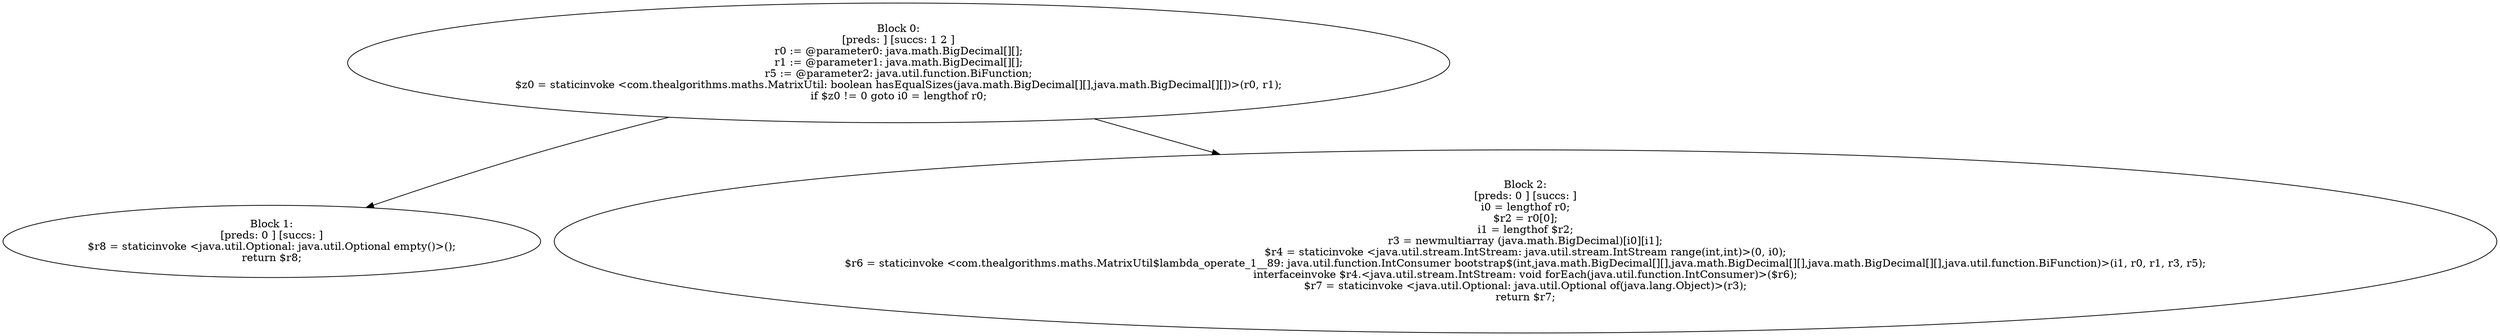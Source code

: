 digraph "unitGraph" {
    "Block 0:
[preds: ] [succs: 1 2 ]
r0 := @parameter0: java.math.BigDecimal[][];
r1 := @parameter1: java.math.BigDecimal[][];
r5 := @parameter2: java.util.function.BiFunction;
$z0 = staticinvoke <com.thealgorithms.maths.MatrixUtil: boolean hasEqualSizes(java.math.BigDecimal[][],java.math.BigDecimal[][])>(r0, r1);
if $z0 != 0 goto i0 = lengthof r0;
"
    "Block 1:
[preds: 0 ] [succs: ]
$r8 = staticinvoke <java.util.Optional: java.util.Optional empty()>();
return $r8;
"
    "Block 2:
[preds: 0 ] [succs: ]
i0 = lengthof r0;
$r2 = r0[0];
i1 = lengthof $r2;
r3 = newmultiarray (java.math.BigDecimal)[i0][i1];
$r4 = staticinvoke <java.util.stream.IntStream: java.util.stream.IntStream range(int,int)>(0, i0);
$r6 = staticinvoke <com.thealgorithms.maths.MatrixUtil$lambda_operate_1__89: java.util.function.IntConsumer bootstrap$(int,java.math.BigDecimal[][],java.math.BigDecimal[][],java.math.BigDecimal[][],java.util.function.BiFunction)>(i1, r0, r1, r3, r5);
interfaceinvoke $r4.<java.util.stream.IntStream: void forEach(java.util.function.IntConsumer)>($r6);
$r7 = staticinvoke <java.util.Optional: java.util.Optional of(java.lang.Object)>(r3);
return $r7;
"
    "Block 0:
[preds: ] [succs: 1 2 ]
r0 := @parameter0: java.math.BigDecimal[][];
r1 := @parameter1: java.math.BigDecimal[][];
r5 := @parameter2: java.util.function.BiFunction;
$z0 = staticinvoke <com.thealgorithms.maths.MatrixUtil: boolean hasEqualSizes(java.math.BigDecimal[][],java.math.BigDecimal[][])>(r0, r1);
if $z0 != 0 goto i0 = lengthof r0;
"->"Block 1:
[preds: 0 ] [succs: ]
$r8 = staticinvoke <java.util.Optional: java.util.Optional empty()>();
return $r8;
";
    "Block 0:
[preds: ] [succs: 1 2 ]
r0 := @parameter0: java.math.BigDecimal[][];
r1 := @parameter1: java.math.BigDecimal[][];
r5 := @parameter2: java.util.function.BiFunction;
$z0 = staticinvoke <com.thealgorithms.maths.MatrixUtil: boolean hasEqualSizes(java.math.BigDecimal[][],java.math.BigDecimal[][])>(r0, r1);
if $z0 != 0 goto i0 = lengthof r0;
"->"Block 2:
[preds: 0 ] [succs: ]
i0 = lengthof r0;
$r2 = r0[0];
i1 = lengthof $r2;
r3 = newmultiarray (java.math.BigDecimal)[i0][i1];
$r4 = staticinvoke <java.util.stream.IntStream: java.util.stream.IntStream range(int,int)>(0, i0);
$r6 = staticinvoke <com.thealgorithms.maths.MatrixUtil$lambda_operate_1__89: java.util.function.IntConsumer bootstrap$(int,java.math.BigDecimal[][],java.math.BigDecimal[][],java.math.BigDecimal[][],java.util.function.BiFunction)>(i1, r0, r1, r3, r5);
interfaceinvoke $r4.<java.util.stream.IntStream: void forEach(java.util.function.IntConsumer)>($r6);
$r7 = staticinvoke <java.util.Optional: java.util.Optional of(java.lang.Object)>(r3);
return $r7;
";
}

